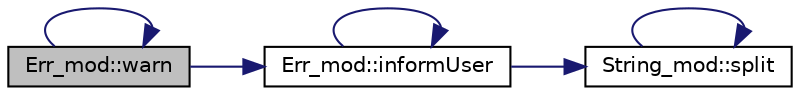 digraph "Err_mod::warn"
{
 // LATEX_PDF_SIZE
  edge [fontname="Helvetica",fontsize="10",labelfontname="Helvetica",labelfontsize="10"];
  node [fontname="Helvetica",fontsize="10",shape=record];
  rankdir="LR";
  Node1 [label="Err_mod::warn",height=0.2,width=0.4,color="black", fillcolor="grey75", style="filled", fontcolor="black",tooltip="Report warning message."];
  Node1 -> Node2 [color="midnightblue",fontsize="10",style="solid",fontname="Helvetica"];
  Node2 [label="Err_mod::informUser",height=0.2,width=0.4,color="black", fillcolor="white", style="filled",URL="$namespaceErr__mod.html#a34b3a8957a4e9d9c5d29f93612cca3be",tooltip="Write the input message to the output file unit."];
  Node2 -> Node2 [color="midnightblue",fontsize="10",style="solid",fontname="Helvetica"];
  Node2 -> Node3 [color="midnightblue",fontsize="10",style="solid",fontname="Helvetica"];
  Node3 [label="String_mod::split",height=0.2,width=0.4,color="black", fillcolor="white", style="filled",URL="$namespaceString__mod.html#a13a8791d75dde13643300315d31659cf",tooltip="Split the input value of type character of arbitrary length by finding the input substitute in the in..."];
  Node3 -> Node3 [color="midnightblue",fontsize="10",style="solid",fontname="Helvetica"];
  Node1 -> Node1 [color="midnightblue",fontsize="10",style="solid",fontname="Helvetica"];
}
